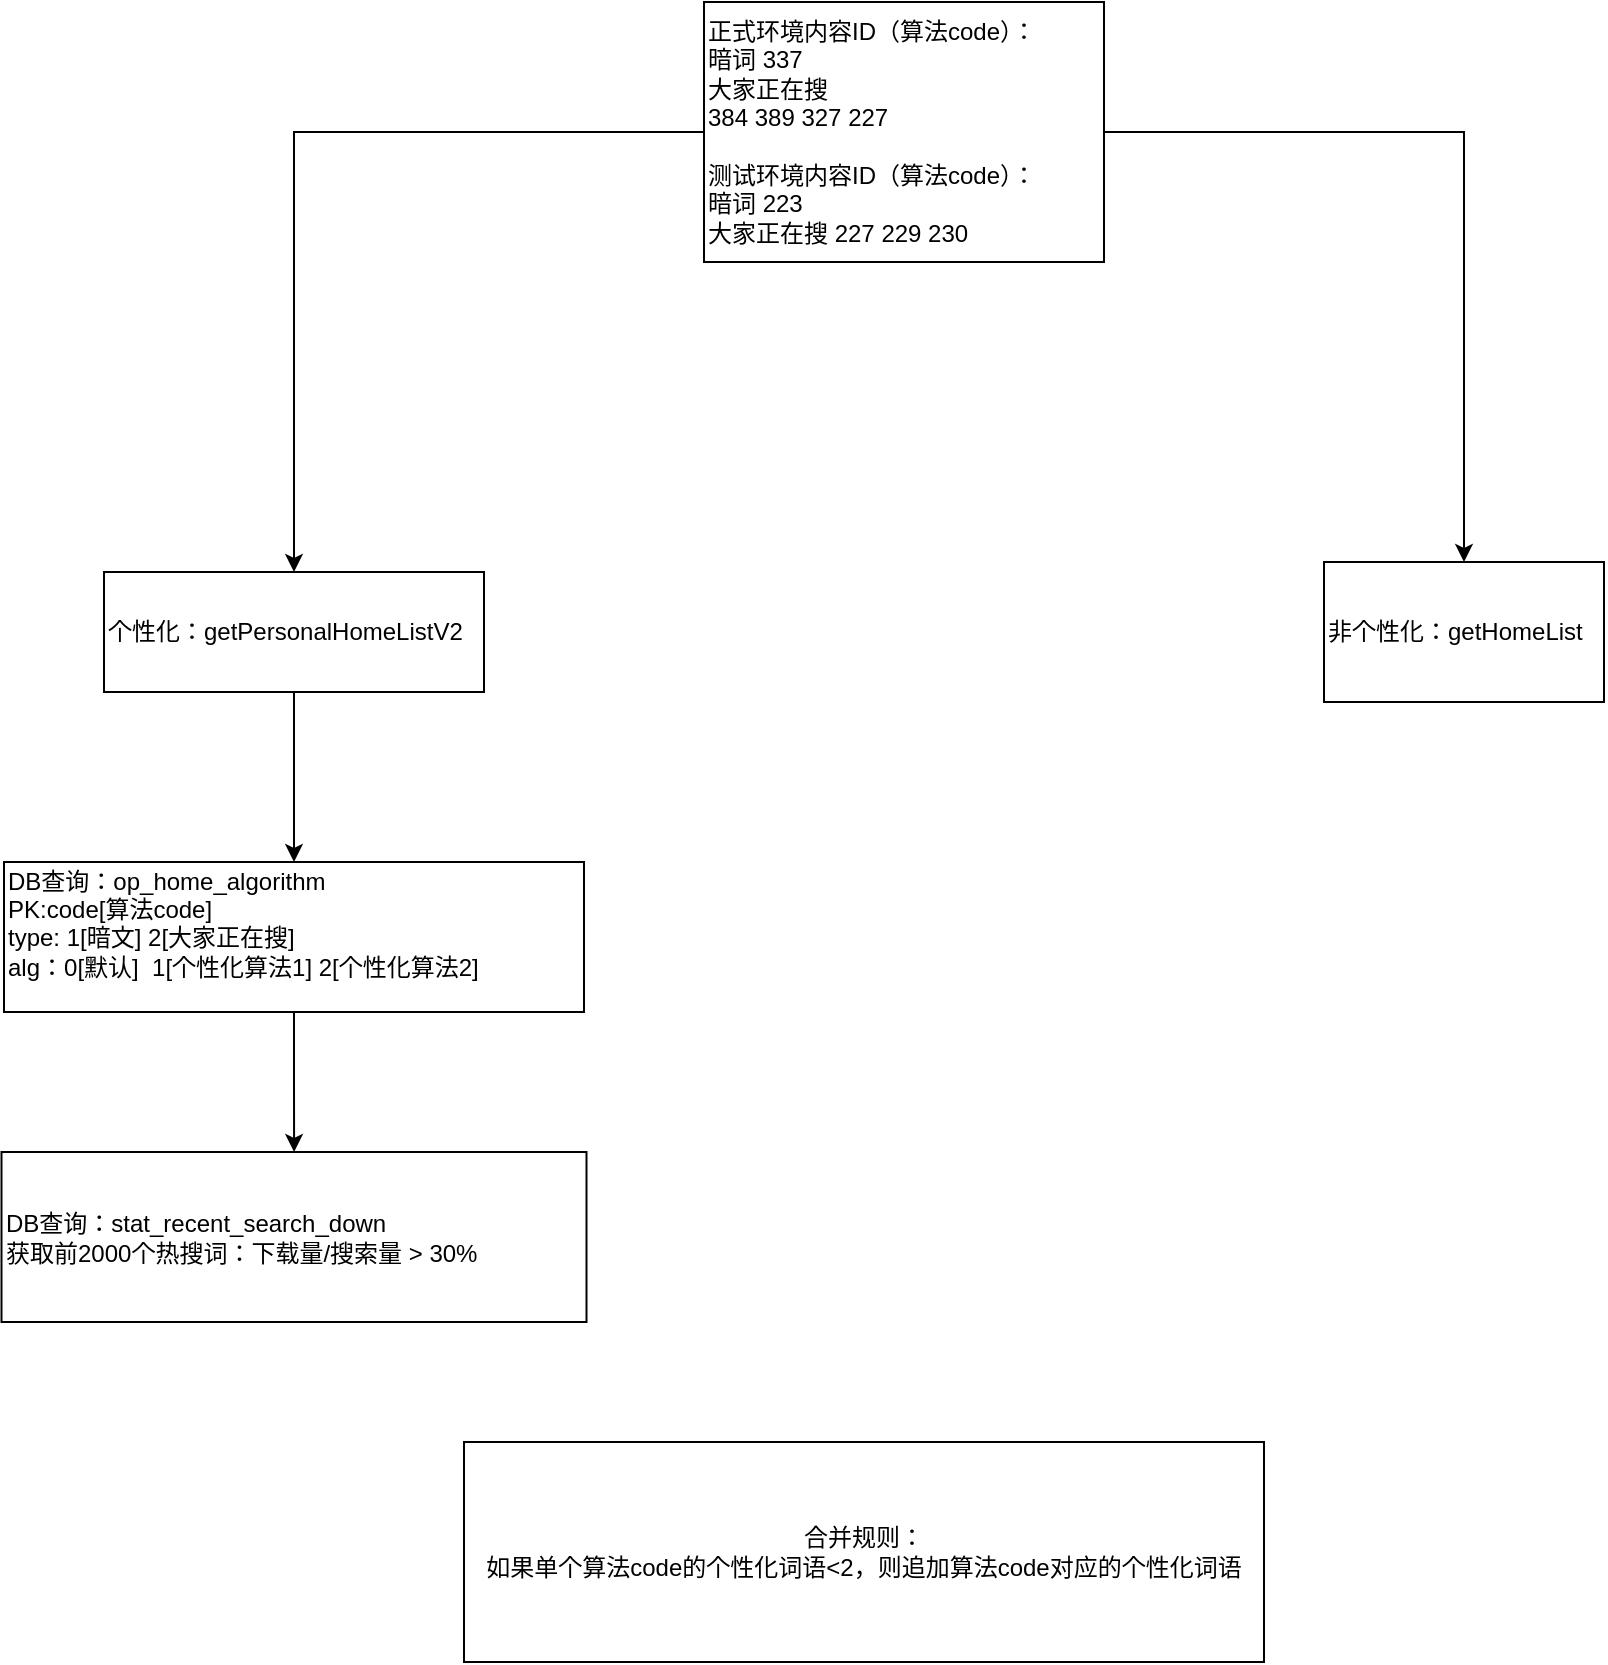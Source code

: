 <mxfile version="24.4.8" type="github">
  <diagram name="第 1 页" id="Cw7JuRhic6mHa8Vxboj5">
    <mxGraphModel dx="2048" dy="683" grid="1" gridSize="10" guides="1" tooltips="1" connect="1" arrows="1" fold="1" page="1" pageScale="1" pageWidth="827" pageHeight="1169" math="0" shadow="0">
      <root>
        <mxCell id="0" />
        <mxCell id="1" parent="0" />
        <mxCell id="DE0FPp-bvfPzOY9VbYr1-3" value="" style="edgeStyle=orthogonalEdgeStyle;rounded=0;orthogonalLoop=1;jettySize=auto;html=1;" edge="1" parent="1" source="DE0FPp-bvfPzOY9VbYr1-1" target="DE0FPp-bvfPzOY9VbYr1-2">
          <mxGeometry relative="1" as="geometry" />
        </mxCell>
        <mxCell id="DE0FPp-bvfPzOY9VbYr1-5" value="" style="edgeStyle=orthogonalEdgeStyle;rounded=0;orthogonalLoop=1;jettySize=auto;html=1;" edge="1" parent="1" source="DE0FPp-bvfPzOY9VbYr1-1" target="DE0FPp-bvfPzOY9VbYr1-4">
          <mxGeometry relative="1" as="geometry" />
        </mxCell>
        <mxCell id="DE0FPp-bvfPzOY9VbYr1-1" value="正式环境内容ID（算法code）：&lt;div&gt;&lt;div style=&quot;&quot;&gt;&lt;span style=&quot;background-color: initial;&quot;&gt;暗词 337&lt;/span&gt;&lt;/div&gt;&lt;div style=&quot;&quot;&gt;&lt;span style=&quot;background-color: initial;&quot;&gt;大家正在搜&lt;/span&gt;&lt;/div&gt;&lt;div style=&quot;&quot;&gt;&lt;span style=&quot;background-color: initial;&quot;&gt;384 389 327 227&lt;/span&gt;&lt;/div&gt;&lt;div style=&quot;&quot;&gt;&lt;span style=&quot;background-color: initial;&quot;&gt;&lt;br&gt;&lt;/span&gt;&lt;/div&gt;&lt;div&gt;测试环境内容ID（算法code）：&lt;/div&gt;&lt;div&gt;暗词 223&lt;/div&gt;&lt;div&gt;大家正在搜 227 229 230&lt;/div&gt;&lt;/div&gt;" style="whiteSpace=wrap;html=1;align=left;" vertex="1" parent="1">
          <mxGeometry x="310" width="200" height="130" as="geometry" />
        </mxCell>
        <mxCell id="DE0FPp-bvfPzOY9VbYr1-8" value="" style="edgeStyle=orthogonalEdgeStyle;rounded=0;orthogonalLoop=1;jettySize=auto;html=1;" edge="1" parent="1" source="DE0FPp-bvfPzOY9VbYr1-2" target="DE0FPp-bvfPzOY9VbYr1-7">
          <mxGeometry relative="1" as="geometry" />
        </mxCell>
        <mxCell id="DE0FPp-bvfPzOY9VbYr1-2" value="个性化：getPersonalHomeListV2" style="whiteSpace=wrap;html=1;align=left;" vertex="1" parent="1">
          <mxGeometry x="10" y="285" width="190" height="60" as="geometry" />
        </mxCell>
        <mxCell id="DE0FPp-bvfPzOY9VbYr1-4" value="非个性化：getHomeList" style="whiteSpace=wrap;html=1;align=left;" vertex="1" parent="1">
          <mxGeometry x="620" y="280" width="140" height="70" as="geometry" />
        </mxCell>
        <mxCell id="DE0FPp-bvfPzOY9VbYr1-6" value="合并规则：&lt;br&gt;如果单个算法code的个性化词语&amp;lt;2，则追加算法code对应的个性化词语" style="whiteSpace=wrap;html=1;" vertex="1" parent="1">
          <mxGeometry x="190" y="720" width="400" height="110" as="geometry" />
        </mxCell>
        <mxCell id="DE0FPp-bvfPzOY9VbYr1-10" value="" style="edgeStyle=orthogonalEdgeStyle;rounded=0;orthogonalLoop=1;jettySize=auto;html=1;" edge="1" parent="1" source="DE0FPp-bvfPzOY9VbYr1-7" target="DE0FPp-bvfPzOY9VbYr1-9">
          <mxGeometry relative="1" as="geometry" />
        </mxCell>
        <mxCell id="DE0FPp-bvfPzOY9VbYr1-7" value="DB查询：op_home_algorithm&lt;br&gt;PK&lt;span style=&quot;background-color: initial;&quot;&gt;:code[算法code]&lt;/span&gt;&lt;div&gt;type: 1[暗文] 2[大家正在搜]&lt;br&gt;&lt;div&gt;&lt;span style=&quot;background-color: initial;&quot;&gt;alg：0[默认]&amp;nbsp; 1[个性化算法1] 2[个性化算法2]&lt;/span&gt;&lt;/div&gt;&lt;div&gt;&lt;span style=&quot;background-color: initial;&quot;&gt;&lt;br&gt;&lt;/span&gt;&lt;/div&gt;&lt;/div&gt;" style="whiteSpace=wrap;html=1;align=left;" vertex="1" parent="1">
          <mxGeometry x="-40" y="430" width="290" height="75" as="geometry" />
        </mxCell>
        <mxCell id="DE0FPp-bvfPzOY9VbYr1-9" value="DB查询：stat_recent_search_down&lt;br&gt;获取前2000个热搜词：下载量/搜索量 &amp;gt; 30%" style="whiteSpace=wrap;html=1;align=left;" vertex="1" parent="1">
          <mxGeometry x="-41.25" y="575" width="292.5" height="85" as="geometry" />
        </mxCell>
      </root>
    </mxGraphModel>
  </diagram>
</mxfile>
